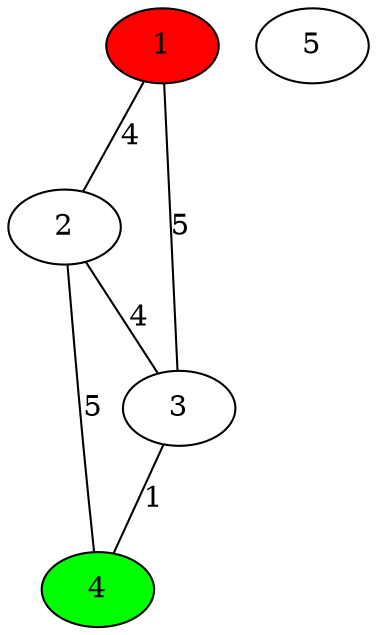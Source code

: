 graph roads {
1 [style=filled, fillcolor=red];
2;
3;
4 [style=filled, fillcolor=green];
5;
1 -- 2 [label=4];
1 -- 3 [label=5];
2 -- 3 [label=4];
2 -- 4 [label=5];
3 -- 4 [label=1];
}
